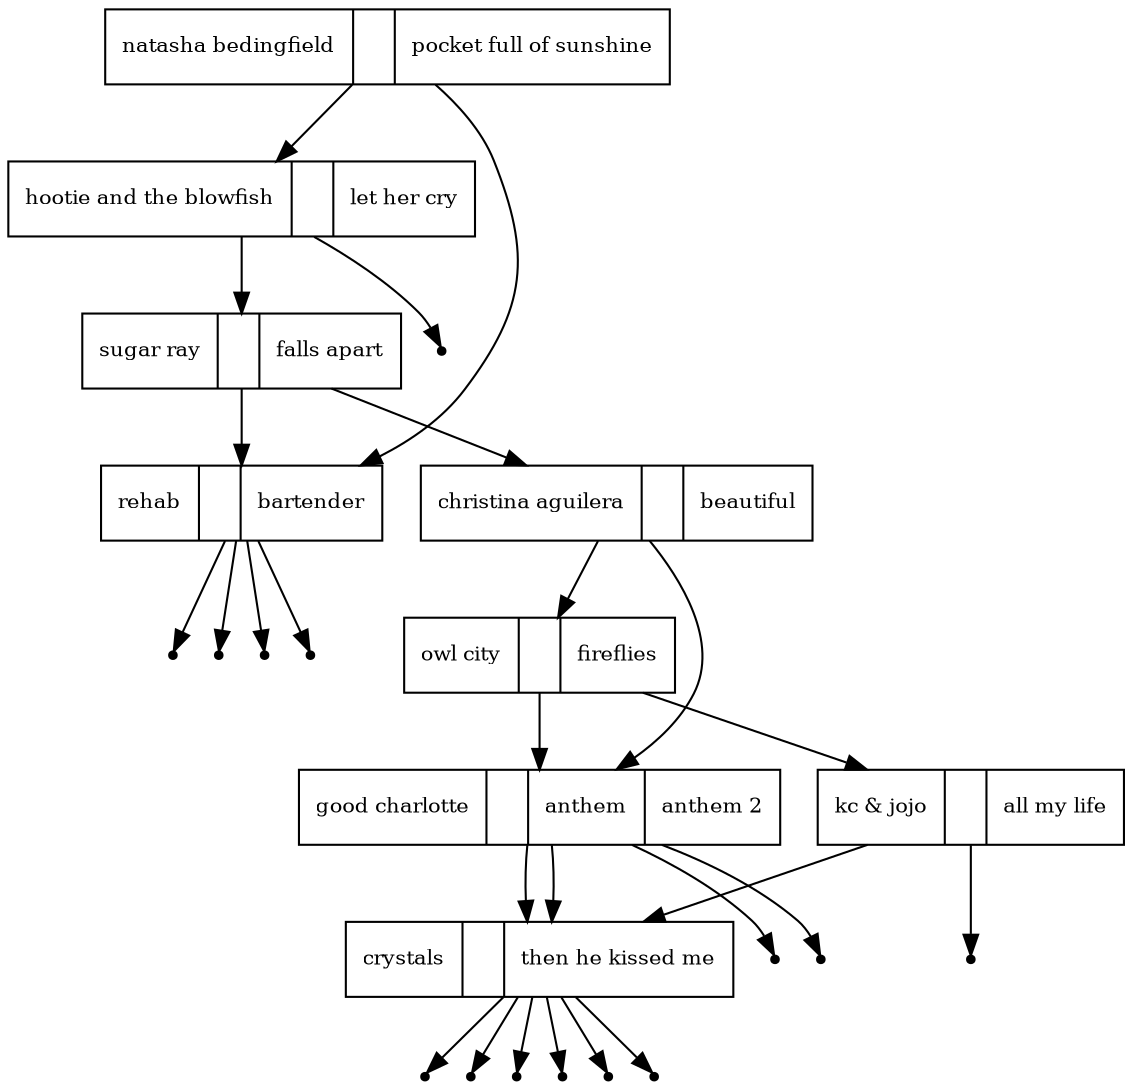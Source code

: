 digraph{
graph [ordering="out"];
node [fontsize = "10"shape = "record"];
"natasha bedingfield" [label ="natasha bedingfield | |  pocket full of sunshine"];
"hootie and the blowfish" [label ="hootie and the blowfish | |  let her cry"];
"sugar ray" [label ="sugar ray | |  falls apart"];
"rehab" [label ="rehab | |  bartender"];
"christina aguilera" [label ="christina aguilera | |  beautiful"];
"owl city" [label ="owl city | |  fireflies"];
"good charlotte" [label ="good charlotte | |  anthem |  anthem 2"];
"crystals" [label ="crystals | |  then he kissed me"];
"kc & jojo" [label ="kc & jojo | |  all my life"];
"crystals" [label ="crystals | |  then he kissed me"];
"good charlotte" [label ="good charlotte | |  anthem |  anthem 2"];
"crystals" [label ="crystals | |  then he kissed me"];
"rehab" [label ="rehab | |  bartender"];
"natasha bedingfield"  -> "hootie and the blowfish" 
"hootie and the blowfish"  -> "sugar ray" 
"sugar ray"  -> "rehab" 
nullptr13[shape=point]
"rehab"  -> nullptr13
nullptr14[shape=point]
"rehab"  -> nullptr14
"sugar ray"  -> "christina aguilera" 
"christina aguilera"  -> "owl city" 
"owl city"  -> "good charlotte" 
"good charlotte"  -> "crystals" 
nullptr15[shape=point]
"crystals"  -> nullptr15
nullptr16[shape=point]
"crystals"  -> nullptr16
nullptr17[shape=point]
"good charlotte"  -> nullptr17
"owl city"  -> "kc & jojo" 
"kc & jojo"  -> "crystals" 
nullptr18[shape=point]
"crystals"  -> nullptr18
nullptr19[shape=point]
"crystals"  -> nullptr19
nullptr20[shape=point]
"kc & jojo"  -> nullptr20
"christina aguilera"  -> "good charlotte" 
"good charlotte"  -> "crystals" 
nullptr21[shape=point]
"crystals"  -> nullptr21
nullptr22[shape=point]
"crystals"  -> nullptr22
nullptr23[shape=point]
"good charlotte"  -> nullptr23
nullptr24[shape=point]
"hootie and the blowfish"  -> nullptr24
"natasha bedingfield"  -> "rehab" 
nullptr25[shape=point]
"rehab"  -> nullptr25
nullptr26[shape=point]
"rehab"  -> nullptr26
}

